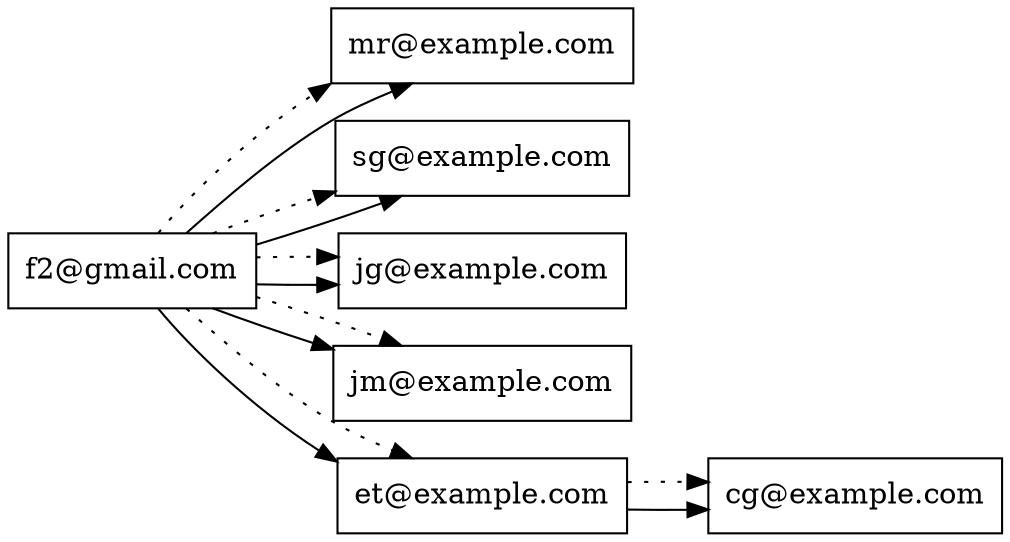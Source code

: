 digraph G {
rankdir=LR;
"f2@gmail.com" [shape=box];
"mr@example.com" [shape=box];
"sg@example.com" [shape=box];
"jg@example.com" [shape=box];
"jm@example.com" [shape=box];
"et@example.com" [shape=box];
"cg@example.com" [shape=box];

// Conexiones de amistad
"f2@gmail.com" -> "mr@example.com";
"f2@gmail.com" -> "sg@example.com";
"f2@gmail.com" -> "jg@example.com";
"f2@gmail.com" -> "jm@example.com";
"f2@gmail.com" -> "et@example.com";
"et@example.com" -> "cg@example.com";

// Recomendaciones
"et@example.com" -> "cg@example.com" [style=dotted];
"f2@gmail.com" -> "sg@example.com" [style=dotted];
"f2@gmail.com" -> "jg@example.com" [style=dotted];
"f2@gmail.com" -> "jm@example.com" [style=dotted];
"f2@gmail.com" -> "et@example.com" [style=dotted];
"f2@gmail.com" -> "mr@example.com" [style=dotted];
}
